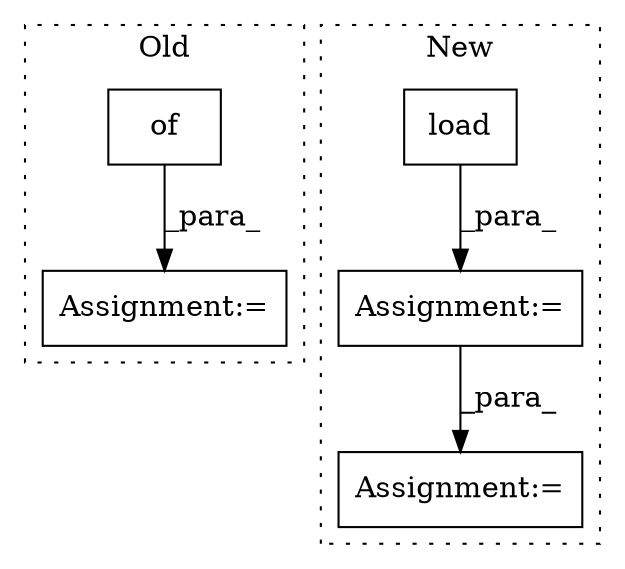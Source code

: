 digraph G {
subgraph cluster0 {
1 [label="of" a="32" s="1901,2283" l="3,1" shape="box"];
3 [label="Assignment:=" a="7" s="2354,2442" l="66,2" shape="box"];
label = "Old";
style="dotted";
}
subgraph cluster1 {
2 [label="load" a="32" s="3055,3096" l="5,1" shape="box"];
4 [label="Assignment:=" a="7" s="3115" l="1" shape="box"];
5 [label="Assignment:=" a="7" s="3048" l="1" shape="box"];
label = "New";
style="dotted";
}
1 -> 3 [label="_para_"];
2 -> 5 [label="_para_"];
5 -> 4 [label="_para_"];
}